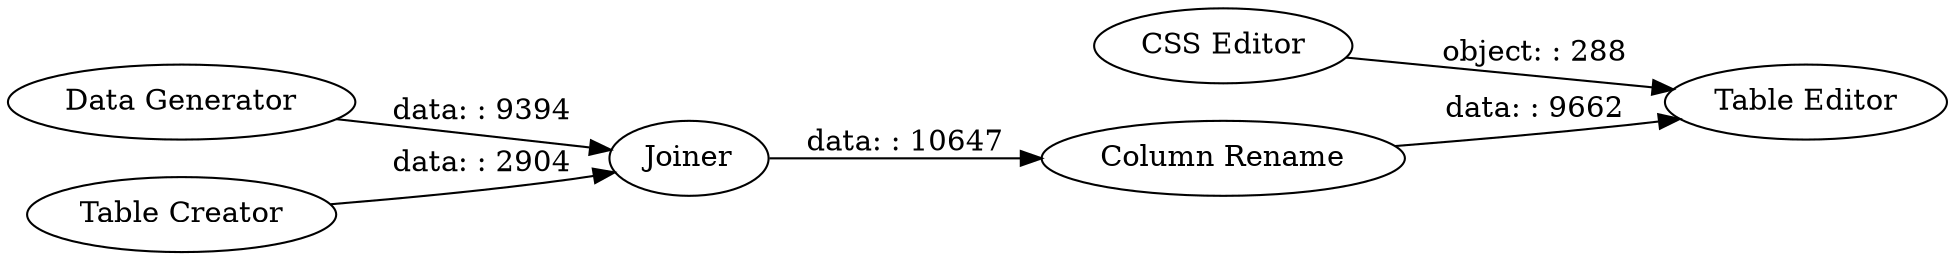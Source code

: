 digraph {
	"-1676447853974899702_7" [label=Joiner]
	"-4165783389460402554_1" [label="CSS Editor"]
	"-1676447853974899702_3" [label="Data Generator"]
	"-4165783389460402554_4" [label="Column Rename"]
	"-4165783389460402554_2" [label="Table Editor"]
	"-1676447853974899702_6" [label="Table Creator"]
	"-1676447853974899702_6" -> "-1676447853974899702_7" [label="data: : 2904"]
	"-4165783389460402554_1" -> "-4165783389460402554_2" [label="object: : 288"]
	"-1676447853974899702_3" -> "-1676447853974899702_7" [label="data: : 9394"]
	"-1676447853974899702_7" -> "-4165783389460402554_4" [label="data: : 10647"]
	"-4165783389460402554_4" -> "-4165783389460402554_2" [label="data: : 9662"]
	rankdir=LR
}
